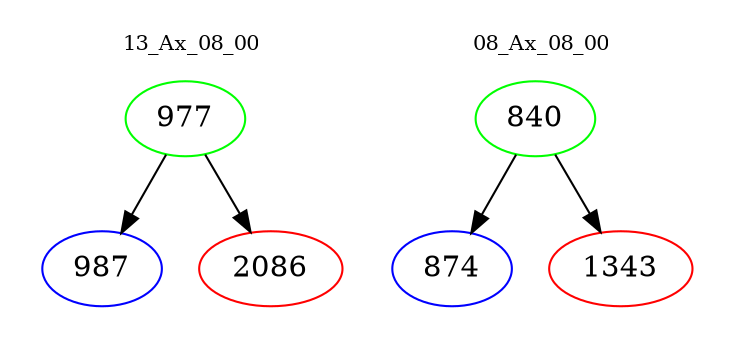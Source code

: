 digraph{
subgraph cluster_0 {
color = white
label = "13_Ax_08_00";
fontsize=10;
T0_977 [label="977", color="green"]
T0_977 -> T0_987 [color="black"]
T0_987 [label="987", color="blue"]
T0_977 -> T0_2086 [color="black"]
T0_2086 [label="2086", color="red"]
}
subgraph cluster_1 {
color = white
label = "08_Ax_08_00";
fontsize=10;
T1_840 [label="840", color="green"]
T1_840 -> T1_874 [color="black"]
T1_874 [label="874", color="blue"]
T1_840 -> T1_1343 [color="black"]
T1_1343 [label="1343", color="red"]
}
}
